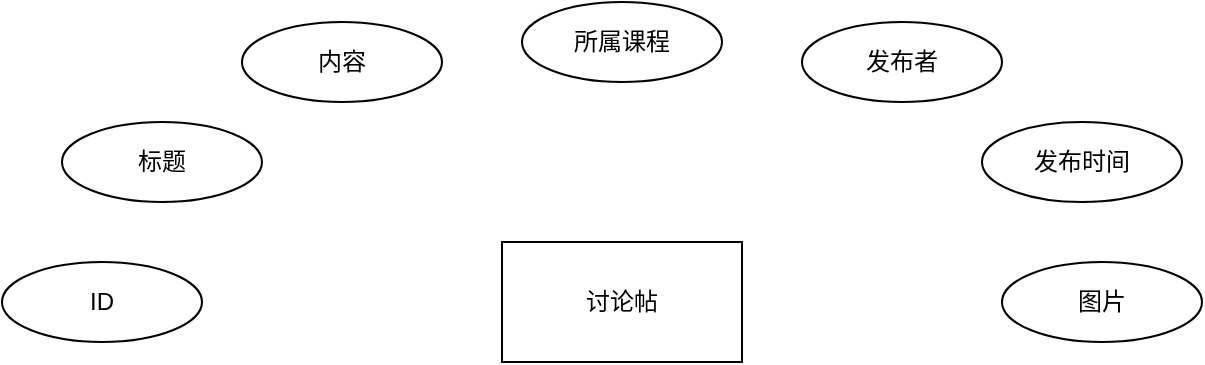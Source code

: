 <mxfile version="21.3.4" type="github">
  <diagram name="第 1 页" id="fGEJKvdgdWr-EDYlBqb1">
    <mxGraphModel dx="1050" dy="541" grid="1" gridSize="10" guides="1" tooltips="1" connect="1" arrows="1" fold="1" page="1" pageScale="1" pageWidth="3300" pageHeight="4681" math="0" shadow="0">
      <root>
        <mxCell id="0" />
        <mxCell id="1" parent="0" />
        <mxCell id="UlIlyGTKHcy2vcoal6Ta-1" value="讨论帖" style="rounded=0;whiteSpace=wrap;html=1;" vertex="1" parent="1">
          <mxGeometry x="470" y="310" width="120" height="60" as="geometry" />
        </mxCell>
        <mxCell id="UlIlyGTKHcy2vcoal6Ta-2" value="ID" style="ellipse;whiteSpace=wrap;html=1;align=center;" vertex="1" parent="1">
          <mxGeometry x="220" y="320" width="100" height="40" as="geometry" />
        </mxCell>
        <mxCell id="UlIlyGTKHcy2vcoal6Ta-3" value="标题" style="ellipse;whiteSpace=wrap;html=1;align=center;" vertex="1" parent="1">
          <mxGeometry x="250" y="250" width="100" height="40" as="geometry" />
        </mxCell>
        <mxCell id="UlIlyGTKHcy2vcoal6Ta-4" value="内容" style="ellipse;whiteSpace=wrap;html=1;align=center;" vertex="1" parent="1">
          <mxGeometry x="340" y="200" width="100" height="40" as="geometry" />
        </mxCell>
        <mxCell id="UlIlyGTKHcy2vcoal6Ta-5" value="所属课程" style="ellipse;whiteSpace=wrap;html=1;align=center;" vertex="1" parent="1">
          <mxGeometry x="480" y="190" width="100" height="40" as="geometry" />
        </mxCell>
        <mxCell id="UlIlyGTKHcy2vcoal6Ta-6" value="发布者" style="ellipse;whiteSpace=wrap;html=1;align=center;" vertex="1" parent="1">
          <mxGeometry x="620" y="200" width="100" height="40" as="geometry" />
        </mxCell>
        <mxCell id="UlIlyGTKHcy2vcoal6Ta-7" value="发布时间" style="ellipse;whiteSpace=wrap;html=1;align=center;" vertex="1" parent="1">
          <mxGeometry x="710" y="250" width="100" height="40" as="geometry" />
        </mxCell>
        <mxCell id="UlIlyGTKHcy2vcoal6Ta-8" value="图片" style="ellipse;whiteSpace=wrap;html=1;align=center;" vertex="1" parent="1">
          <mxGeometry x="720" y="320" width="100" height="40" as="geometry" />
        </mxCell>
      </root>
    </mxGraphModel>
  </diagram>
</mxfile>

